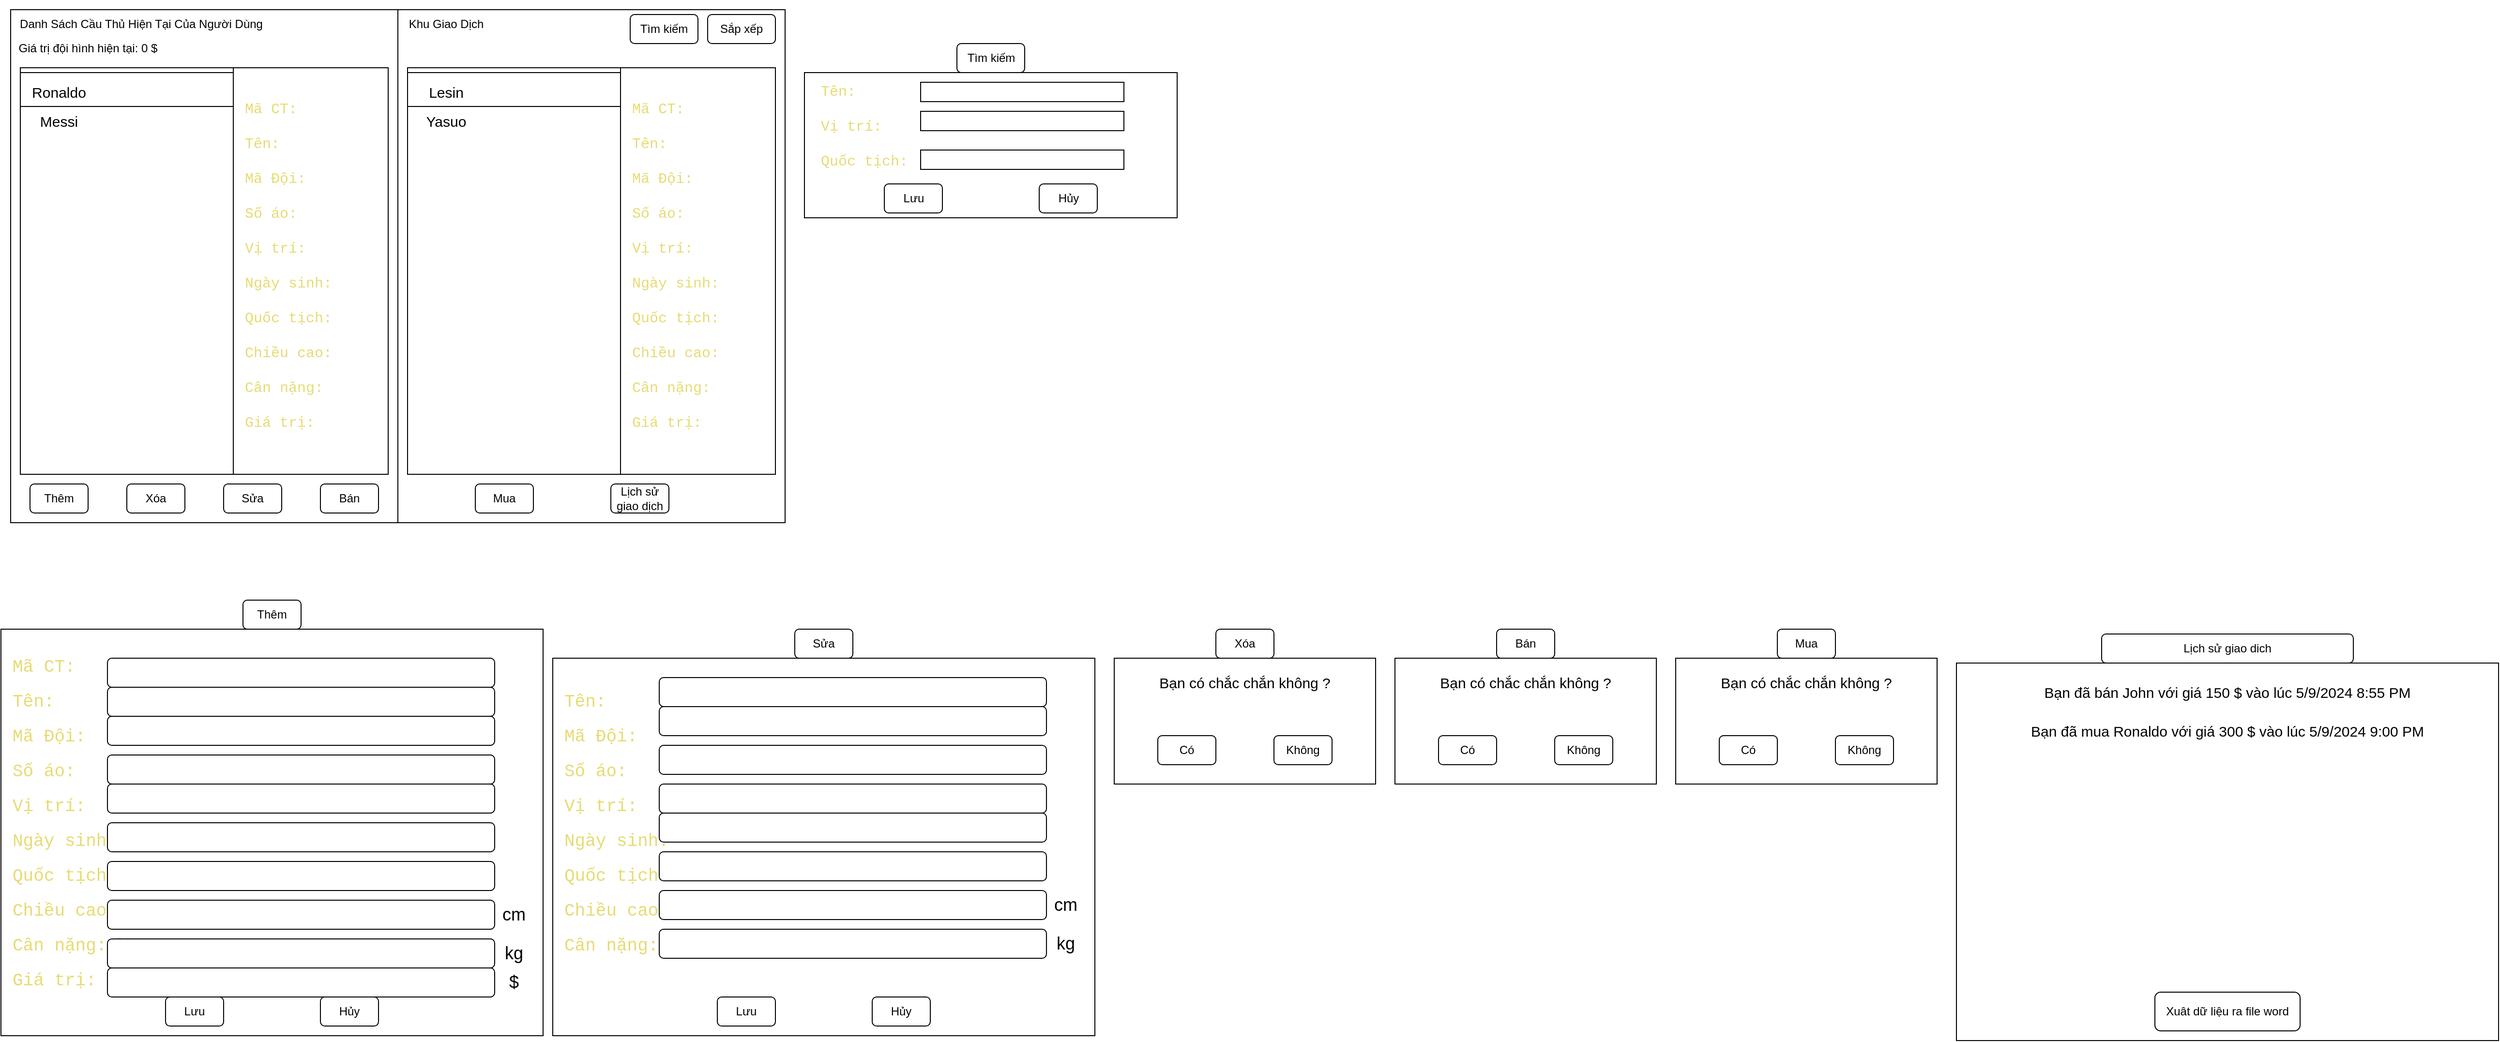 <mxfile>
    <diagram id="NJaq-msRWG12gq8oBcN4" name="Page-1">
        <mxGraphModel dx="762" dy="375" grid="1" gridSize="10" guides="1" tooltips="1" connect="1" arrows="1" fold="1" page="1" pageScale="1" pageWidth="850" pageHeight="1100" math="0" shadow="0">
            <root>
                <mxCell id="0"/>
                <mxCell id="1" parent="0"/>
                <mxCell id="2" value="" style="rounded=0;whiteSpace=wrap;html=1;" parent="1" vertex="1">
                    <mxGeometry x="10" y="20" width="800" height="530" as="geometry"/>
                </mxCell>
                <mxCell id="4" value="" style="rounded=0;whiteSpace=wrap;html=1;" parent="1" vertex="1">
                    <mxGeometry x="10" y="20" width="400" height="530" as="geometry"/>
                </mxCell>
                <mxCell id="5" value="Thêm" style="rounded=1;whiteSpace=wrap;html=1;" parent="1" vertex="1">
                    <mxGeometry x="30" y="510" width="60" height="30" as="geometry"/>
                </mxCell>
                <mxCell id="6" value="Xóa" style="rounded=1;whiteSpace=wrap;html=1;" parent="1" vertex="1">
                    <mxGeometry x="130" y="510" width="60" height="30" as="geometry"/>
                </mxCell>
                <mxCell id="7" value="Sửa" style="rounded=1;whiteSpace=wrap;html=1;" parent="1" vertex="1">
                    <mxGeometry x="230" y="510" width="60" height="30" as="geometry"/>
                </mxCell>
                <mxCell id="8" value="" style="rounded=0;whiteSpace=wrap;html=1;" parent="1" vertex="1">
                    <mxGeometry x="20" y="80" width="380" height="420" as="geometry"/>
                </mxCell>
                <mxCell id="9" value="Danh Sách Cầu Thủ Hiện Tại Của Người Dùng" style="text;html=1;strokeColor=none;fillColor=none;align=center;verticalAlign=middle;whiteSpace=wrap;rounded=0;" parent="1" vertex="1">
                    <mxGeometry x="10" y="25" width="270" height="20" as="geometry"/>
                </mxCell>
                <mxCell id="11" value="Tìm kiếm" style="rounded=1;whiteSpace=wrap;html=1;" parent="1" vertex="1">
                    <mxGeometry x="650" y="25" width="70" height="30" as="geometry"/>
                </mxCell>
                <mxCell id="12" value="Khu Giao Dịch" style="text;html=1;strokeColor=none;fillColor=none;align=center;verticalAlign=middle;whiteSpace=wrap;rounded=0;" parent="1" vertex="1">
                    <mxGeometry x="410" y="10" width="100" height="50" as="geometry"/>
                </mxCell>
                <mxCell id="16" value="Mua" style="rounded=1;whiteSpace=wrap;html=1;" parent="1" vertex="1">
                    <mxGeometry x="490" y="510" width="60" height="30" as="geometry"/>
                </mxCell>
                <mxCell id="17" value="Bán" style="rounded=1;whiteSpace=wrap;html=1;" parent="1" vertex="1">
                    <mxGeometry x="330" y="510" width="60" height="30" as="geometry"/>
                </mxCell>
                <mxCell id="25" value="Giá trị đội hình hiện tại: 0 $" style="text;html=1;strokeColor=none;fillColor=none;align=center;verticalAlign=middle;whiteSpace=wrap;rounded=0;" parent="1" vertex="1">
                    <mxGeometry x="10" y="45" width="160" height="30" as="geometry"/>
                </mxCell>
                <mxCell id="26" value="Lịch sử giao dịch" style="rounded=1;whiteSpace=wrap;html=1;" parent="1" vertex="1">
                    <mxGeometry x="630" y="510" width="60" height="30" as="geometry"/>
                </mxCell>
                <mxCell id="28" value="Thêm" style="rounded=1;whiteSpace=wrap;html=1;" parent="1" vertex="1">
                    <mxGeometry x="250" y="630" width="60" height="30" as="geometry"/>
                </mxCell>
                <mxCell id="29" value="&lt;span style=&quot;color: rgba(0, 0, 0, 0); font-family: monospace; font-size: 0px; text-align: start;&quot;&gt;%3CmxGraphModel%3E%3Croot%3E%3CmxCell%20id%3D%220%22%2F%3E%3CmxCell%20id%3D%221%22%20parent%3D%220%22%2F%3E%3CmxCell%20id%3D%222%22%20value%3D%22%22%20style%3D%22rounded%3D1%3BwhiteSpace%3Dwrap%3Bhtml%3D1%3BlabelBackgroundColor%3Dnone%3BfontSize%3D18%3B%22%20vertex%3D%221%22%20parent%3D%221%22%3E%3CmxGeometry%20x%3D%2280%22%20y%3D%22680%22%20width%3D%22460%22%20height%3D%2230%22%20as%3D%22geometry%22%2F%3E%3C%2FmxCell%3E%3C%2Froot%3E%3C%2FmxGraphModel%3E&lt;/span&gt;" style="rounded=0;whiteSpace=wrap;html=1;" parent="1" vertex="1">
                    <mxGeometry y="660" width="560" height="420" as="geometry"/>
                </mxCell>
                <mxCell id="30" value="&lt;br style=&quot;font-size: 18px;&quot;&gt;&lt;div style=&quot;color: rgb(255, 255, 255); font-family: &amp;quot;JetBrains Mono Italic&amp;quot;, Consolas, &amp;quot;Courier New&amp;quot;, monospace; font-weight: normal; font-size: 18px; line-height: 18px;&quot;&gt;&lt;div style=&quot;font-size: 18px;&quot;&gt;&lt;span style=&quot;color: rgb(230, 219, 116); font-size: 18px;&quot;&gt;Mã CT:&lt;/span&gt;&lt;/div&gt;&lt;div style=&quot;font-size: 18px;&quot;&gt;&lt;span style=&quot;color: rgb(230, 219, 116); font-size: 18px;&quot;&gt;&lt;br&gt;&lt;/span&gt;&lt;/div&gt;&lt;div style=&quot;font-size: 18px;&quot;&gt;&lt;span style=&quot;color: rgb(230, 219, 116); font-size: 18px;&quot;&gt;Tên:&lt;/span&gt;&lt;/div&gt;&lt;div style=&quot;font-size: 18px;&quot;&gt;&lt;span style=&quot;color: rgb(230, 219, 116); font-size: 18px;&quot;&gt;&lt;br&gt;&lt;/span&gt;&lt;/div&gt;&lt;div style=&quot;font-size: 18px;&quot;&gt;&lt;span style=&quot;color: rgb(230, 219, 116); font-size: 18px;&quot;&gt;Mã Đội:&lt;/span&gt;&lt;/div&gt;&lt;div style=&quot;font-size: 18px;&quot;&gt;&lt;span style=&quot;color: rgb(230, 219, 116); font-size: 18px;&quot;&gt;&lt;br&gt;&lt;/span&gt;&lt;/div&gt;&lt;div style=&quot;font-size: 18px;&quot;&gt;&lt;span style=&quot;color: rgb(230, 219, 116); font-size: 18px;&quot;&gt;Số áo:&lt;/span&gt;&lt;/div&gt;&lt;div style=&quot;font-size: 18px;&quot;&gt;&lt;span style=&quot;color: rgb(230, 219, 116); font-size: 18px;&quot;&gt;&lt;br&gt;&lt;/span&gt;&lt;/div&gt;&lt;div style=&quot;font-size: 18px;&quot;&gt;&lt;span style=&quot;color: rgb(230, 219, 116); font-size: 18px;&quot;&gt;Vị trí:&lt;/span&gt;&lt;/div&gt;&lt;div style=&quot;font-size: 18px;&quot;&gt;&lt;span style=&quot;color: rgb(230, 219, 116); font-size: 18px;&quot;&gt;&lt;br&gt;&lt;/span&gt;&lt;/div&gt;&lt;div style=&quot;font-size: 18px;&quot;&gt;&lt;span style=&quot;color: rgb(230, 219, 116); font-size: 18px;&quot;&gt;Ngày sinh:&lt;/span&gt;&lt;/div&gt;&lt;div style=&quot;font-size: 18px;&quot;&gt;&lt;span style=&quot;color: rgb(230, 219, 116); font-size: 18px;&quot;&gt;&lt;br&gt;&lt;/span&gt;&lt;/div&gt;&lt;div style=&quot;font-size: 18px;&quot;&gt;&lt;span style=&quot;color: rgb(230, 219, 116); font-size: 18px;&quot;&gt;Quốc tịch:&lt;/span&gt;&lt;/div&gt;&lt;div style=&quot;font-size: 18px;&quot;&gt;&lt;span style=&quot;color: rgb(230, 219, 116); font-size: 18px;&quot;&gt;&lt;br&gt;&lt;/span&gt;&lt;/div&gt;&lt;div style=&quot;font-size: 18px;&quot;&gt;&lt;span style=&quot;color: rgb(230, 219, 116); font-size: 18px;&quot;&gt;Chiều cao:&amp;nbsp;&lt;/span&gt;&lt;span style=&quot;color: rgb(230, 219, 116); font-size: 18px;&quot;&gt;cm&lt;/span&gt;&lt;/div&gt;&lt;div style=&quot;font-size: 18px;&quot;&gt;&lt;span style=&quot;color: rgb(230, 219, 116); font-size: 18px;&quot;&gt;&lt;br&gt;&lt;/span&gt;&lt;/div&gt;&lt;div style=&quot;font-size: 18px;&quot;&gt;&lt;span style=&quot;color: rgb(230, 219, 116); font-size: 18px;&quot;&gt;Cân nặng:&lt;/span&gt;&lt;span style=&quot;color: rgb(230, 219, 116); font-size: 18px;&quot;&gt;&amp;nbsp;kg&lt;/span&gt;&lt;/div&gt;&lt;div style=&quot;font-size: 18px;&quot;&gt;&lt;span style=&quot;color: rgb(230, 219, 116); font-size: 18px;&quot;&gt;&lt;br&gt;&lt;/span&gt;&lt;/div&gt;&lt;div style=&quot;font-size: 18px;&quot;&gt;&lt;span style=&quot;color: rgb(230, 219, 116); font-size: 18px;&quot;&gt;Giá trị:&lt;/span&gt;&lt;/div&gt;&lt;/div&gt;" style="text;html=1;strokeColor=none;fillColor=none;align=left;verticalAlign=middle;whiteSpace=wrap;rounded=0;labelBackgroundColor=none;fontSize=18;" parent="1" vertex="1">
                    <mxGeometry x="10" y="670" width="380" height="360" as="geometry"/>
                </mxCell>
                <mxCell id="40" value="" style="rounded=1;whiteSpace=wrap;html=1;labelBackgroundColor=none;fontSize=18;" parent="1" vertex="1">
                    <mxGeometry x="110" y="690" width="400" height="30" as="geometry"/>
                </mxCell>
                <mxCell id="41" value="" style="rounded=1;whiteSpace=wrap;html=1;labelBackgroundColor=none;fontSize=18;" parent="1" vertex="1">
                    <mxGeometry x="110" y="720" width="400" height="30" as="geometry"/>
                </mxCell>
                <mxCell id="42" value="" style="rounded=1;whiteSpace=wrap;html=1;labelBackgroundColor=none;fontSize=18;" parent="1" vertex="1">
                    <mxGeometry x="110" y="750" width="400" height="30" as="geometry"/>
                </mxCell>
                <mxCell id="43" value="" style="rounded=1;whiteSpace=wrap;html=1;labelBackgroundColor=none;fontSize=18;" parent="1" vertex="1">
                    <mxGeometry x="110" y="790" width="400" height="30" as="geometry"/>
                </mxCell>
                <mxCell id="44" value="" style="rounded=1;whiteSpace=wrap;html=1;labelBackgroundColor=none;fontSize=18;" parent="1" vertex="1">
                    <mxGeometry x="110" y="820" width="400" height="30" as="geometry"/>
                </mxCell>
                <mxCell id="45" value="" style="rounded=1;whiteSpace=wrap;html=1;labelBackgroundColor=none;fontSize=18;" parent="1" vertex="1">
                    <mxGeometry x="110" y="860" width="400" height="30" as="geometry"/>
                </mxCell>
                <mxCell id="46" value="" style="rounded=1;whiteSpace=wrap;html=1;labelBackgroundColor=none;fontSize=18;" parent="1" vertex="1">
                    <mxGeometry x="110" y="900" width="400" height="30" as="geometry"/>
                </mxCell>
                <mxCell id="47" value="" style="rounded=1;whiteSpace=wrap;html=1;labelBackgroundColor=none;fontSize=18;" parent="1" vertex="1">
                    <mxGeometry x="110" y="940" width="400" height="30" as="geometry"/>
                </mxCell>
                <mxCell id="48" value="" style="rounded=1;whiteSpace=wrap;html=1;labelBackgroundColor=none;fontSize=18;" parent="1" vertex="1">
                    <mxGeometry x="110" y="980" width="400" height="30" as="geometry"/>
                </mxCell>
                <mxCell id="49" value="" style="rounded=1;whiteSpace=wrap;html=1;labelBackgroundColor=none;fontSize=18;" parent="1" vertex="1">
                    <mxGeometry x="110" y="1010" width="400" height="30" as="geometry"/>
                </mxCell>
                <mxCell id="50" value="cm" style="text;html=1;strokeColor=none;fillColor=none;align=center;verticalAlign=middle;whiteSpace=wrap;rounded=0;labelBackgroundColor=none;fontSize=18;" parent="1" vertex="1">
                    <mxGeometry x="500" y="940" width="60" height="30" as="geometry"/>
                </mxCell>
                <mxCell id="51" value="kg" style="text;html=1;strokeColor=none;fillColor=none;align=center;verticalAlign=middle;whiteSpace=wrap;rounded=0;labelBackgroundColor=none;fontSize=18;" parent="1" vertex="1">
                    <mxGeometry x="500" y="980" width="60" height="30" as="geometry"/>
                </mxCell>
                <mxCell id="52" value="$" style="text;html=1;strokeColor=none;fillColor=none;align=center;verticalAlign=middle;whiteSpace=wrap;rounded=0;labelBackgroundColor=none;fontSize=18;" parent="1" vertex="1">
                    <mxGeometry x="500" y="1010" width="60" height="30" as="geometry"/>
                </mxCell>
                <mxCell id="56" value="" style="rounded=0;whiteSpace=wrap;html=1;labelBackgroundColor=none;fontSize=15;" parent="1" vertex="1">
                    <mxGeometry x="240" y="80" width="160" height="420" as="geometry"/>
                </mxCell>
                <mxCell id="57" value="&lt;div style=&quot;color: rgb(255, 255, 255); font-family: &amp;quot;JetBrains Mono Italic&amp;quot;, Consolas, &amp;quot;Courier New&amp;quot;, monospace; line-height: 18px;&quot;&gt;&lt;div&gt;&lt;span style=&quot;color: #e6db74;&quot;&gt;Mã CT:&lt;/span&gt;&lt;/div&gt;&lt;div&gt;&lt;span style=&quot;color: #743ad5;&quot;&gt;&lt;br&gt;&lt;/span&gt;&lt;/div&gt;&lt;div&gt;&lt;span style=&quot;color: #e6db74;&quot;&gt;Tên:&lt;/span&gt;&lt;/div&gt;&lt;div&gt;&lt;span style=&quot;color: #743ad5;&quot;&gt;&lt;br&gt;&lt;/span&gt;&lt;/div&gt;&lt;div&gt;&lt;span style=&quot;color: #e6db74;&quot;&gt;Mã Đội:&lt;/span&gt;&lt;/div&gt;&lt;div&gt;&lt;span style=&quot;color: #743ad5;&quot;&gt;&lt;br&gt;&lt;/span&gt;&lt;/div&gt;&lt;div&gt;&lt;span style=&quot;color: #e6db74;&quot;&gt;Số áo:&lt;/span&gt;&lt;/div&gt;&lt;div&gt;&lt;span style=&quot;color: #743ad5;&quot;&gt;&lt;br&gt;&lt;/span&gt;&lt;/div&gt;&lt;div&gt;&lt;span style=&quot;color: #e6db74;&quot;&gt;Vị trí:&lt;/span&gt;&lt;/div&gt;&lt;div&gt;&lt;span style=&quot;color: #743ad5;&quot;&gt;&lt;br&gt;&lt;/span&gt;&lt;/div&gt;&lt;div&gt;&lt;span style=&quot;color: #e6db74;&quot;&gt;Ngày sinh:&lt;/span&gt;&lt;/div&gt;&lt;div&gt;&lt;br&gt;&lt;/div&gt;&lt;div&gt;&lt;span style=&quot;color: #e6db74;&quot;&gt;Quốc tịch:&lt;/span&gt;&lt;/div&gt;&lt;div&gt;&lt;span style=&quot;color: #743ad5;&quot;&gt;&lt;br&gt;&lt;/span&gt;&lt;/div&gt;&lt;div&gt;&lt;span style=&quot;color: #e6db74;&quot;&gt;Chiều cao:&lt;/span&gt;&lt;/div&gt;&lt;div&gt;&lt;span style=&quot;color: #e6db74;&quot;&gt;&lt;br&gt;&lt;/span&gt;&lt;/div&gt;&lt;div&gt;&lt;span style=&quot;color: #e6db74;&quot;&gt;Cân nặng:&lt;/span&gt;&lt;/div&gt;&lt;div&gt;&lt;span style=&quot;color: #e6db74;&quot;&gt;&lt;br&gt;&lt;/span&gt;&lt;/div&gt;&lt;div&gt;&lt;span style=&quot;color: #e6db74;&quot;&gt;Giá trị:&lt;/span&gt;&lt;/div&gt;&lt;/div&gt;" style="text;html=1;strokeColor=none;fillColor=none;align=left;verticalAlign=middle;whiteSpace=wrap;rounded=0;labelBackgroundColor=none;fontSize=15;" parent="1" vertex="1">
                    <mxGeometry x="250" y="235" width="220" height="100" as="geometry"/>
                </mxCell>
                <mxCell id="60" value="Messi" style="text;html=1;strokeColor=none;fillColor=none;align=center;verticalAlign=middle;whiteSpace=wrap;rounded=0;labelBackgroundColor=none;fontSize=15;" parent="1" vertex="1">
                    <mxGeometry x="30" y="120" width="60" height="30" as="geometry"/>
                </mxCell>
                <mxCell id="61" value="Sửa" style="rounded=1;whiteSpace=wrap;html=1;" parent="1" vertex="1">
                    <mxGeometry x="820" y="660" width="60" height="30" as="geometry"/>
                </mxCell>
                <mxCell id="98" value="&lt;span style=&quot;color: rgba(0, 0, 0, 0); font-family: monospace; font-size: 0px; text-align: start;&quot;&gt;%3CmxGraphModel%3E%3Croot%3E%3CmxCell%20id%3D%220%22%2F%3E%3CmxCell%20id%3D%221%22%20parent%3D%220%22%2F%3E%3CmxCell%20id%3D%222%22%20value%3D%22%22%20style%3D%22rounded%3D1%3BwhiteSpace%3Dwrap%3Bhtml%3D1%3BlabelBackgroundColor%3Dnone%3BfontSize%3D18%3B%22%20vertex%3D%221%22%20parent%3D%221%22%3E%3CmxGeometry%20x%3D%2280%22%20y%3D%22680%22%20width%3D%22460%22%20height%3D%2230%22%20as%3D%22geometry%22%2F%3E%3C%2FmxCell%3E%3C%2Froot%3E%3C%2FmxGraphModel%3E&lt;/span&gt;" style="rounded=0;whiteSpace=wrap;html=1;" parent="1" vertex="1">
                    <mxGeometry x="570" y="690" width="560" height="390" as="geometry"/>
                </mxCell>
                <mxCell id="99" value="&lt;br style=&quot;font-size: 18px;&quot;&gt;&lt;div style=&quot;color: rgb(255, 255, 255); font-family: &amp;quot;JetBrains Mono Italic&amp;quot;, Consolas, &amp;quot;Courier New&amp;quot;, monospace; font-weight: normal; font-size: 18px; line-height: 18px;&quot;&gt;&lt;div style=&quot;font-size: 18px;&quot;&gt;&lt;br&gt;&lt;/div&gt;&lt;div style=&quot;font-size: 18px;&quot;&gt;&lt;span style=&quot;color: rgb(230, 219, 116); font-size: 18px;&quot;&gt;Tên:&lt;/span&gt;&lt;/div&gt;&lt;div style=&quot;font-size: 18px;&quot;&gt;&lt;span style=&quot;color: rgb(230, 219, 116); font-size: 18px;&quot;&gt;&lt;br&gt;&lt;/span&gt;&lt;/div&gt;&lt;div style=&quot;font-size: 18px;&quot;&gt;&lt;span style=&quot;color: rgb(230, 219, 116); font-size: 18px;&quot;&gt;Mã Đội:&lt;/span&gt;&lt;/div&gt;&lt;div style=&quot;font-size: 18px;&quot;&gt;&lt;span style=&quot;color: rgb(230, 219, 116); font-size: 18px;&quot;&gt;&lt;br&gt;&lt;/span&gt;&lt;/div&gt;&lt;div style=&quot;font-size: 18px;&quot;&gt;&lt;span style=&quot;color: rgb(230, 219, 116); font-size: 18px;&quot;&gt;Số áo:&lt;/span&gt;&lt;/div&gt;&lt;div style=&quot;font-size: 18px;&quot;&gt;&lt;span style=&quot;color: rgb(230, 219, 116); font-size: 18px;&quot;&gt;&lt;br&gt;&lt;/span&gt;&lt;/div&gt;&lt;div style=&quot;font-size: 18px;&quot;&gt;&lt;span style=&quot;color: rgb(230, 219, 116); font-size: 18px;&quot;&gt;Vị trí:&lt;/span&gt;&lt;/div&gt;&lt;div style=&quot;font-size: 18px;&quot;&gt;&lt;span style=&quot;color: rgb(230, 219, 116); font-size: 18px;&quot;&gt;&lt;br&gt;&lt;/span&gt;&lt;/div&gt;&lt;div style=&quot;font-size: 18px;&quot;&gt;&lt;span style=&quot;color: rgb(230, 219, 116); font-size: 18px;&quot;&gt;Ngày sinh:&lt;/span&gt;&lt;/div&gt;&lt;div style=&quot;font-size: 18px;&quot;&gt;&lt;span style=&quot;color: rgb(230, 219, 116); font-size: 18px;&quot;&gt;&lt;br&gt;&lt;/span&gt;&lt;/div&gt;&lt;div style=&quot;font-size: 18px;&quot;&gt;&lt;span style=&quot;color: rgb(230, 219, 116); font-size: 18px;&quot;&gt;Quốc tịch:&lt;/span&gt;&lt;/div&gt;&lt;div style=&quot;font-size: 18px;&quot;&gt;&lt;span style=&quot;color: rgb(230, 219, 116); font-size: 18px;&quot;&gt;&lt;br&gt;&lt;/span&gt;&lt;/div&gt;&lt;div style=&quot;font-size: 18px;&quot;&gt;&lt;span style=&quot;color: rgb(230, 219, 116); font-size: 18px;&quot;&gt;Chiều cao:&amp;nbsp;&lt;/span&gt;&lt;span style=&quot;color: rgb(230, 219, 116); font-size: 18px;&quot;&gt;cm&lt;/span&gt;&lt;/div&gt;&lt;div style=&quot;font-size: 18px;&quot;&gt;&lt;span style=&quot;color: rgb(230, 219, 116); font-size: 18px;&quot;&gt;&lt;br&gt;&lt;/span&gt;&lt;/div&gt;&lt;div style=&quot;font-size: 18px;&quot;&gt;&lt;span style=&quot;color: rgb(230, 219, 116); font-size: 18px;&quot;&gt;Cân nặng:&lt;/span&gt;&lt;span style=&quot;color: rgb(230, 219, 116); font-size: 18px;&quot;&gt;&amp;nbsp;kg&lt;/span&gt;&lt;/div&gt;&lt;div style=&quot;font-size: 18px;&quot;&gt;&lt;br&gt;&lt;/div&gt;&lt;/div&gt;" style="text;html=1;strokeColor=none;fillColor=none;align=left;verticalAlign=middle;whiteSpace=wrap;rounded=0;labelBackgroundColor=none;fontSize=18;" parent="1" vertex="1">
                    <mxGeometry x="580" y="670" width="380" height="360" as="geometry"/>
                </mxCell>
                <mxCell id="101" value="" style="rounded=1;whiteSpace=wrap;html=1;labelBackgroundColor=none;fontSize=18;" parent="1" vertex="1">
                    <mxGeometry x="680" y="710" width="400" height="30" as="geometry"/>
                </mxCell>
                <mxCell id="102" value="" style="rounded=1;whiteSpace=wrap;html=1;labelBackgroundColor=none;fontSize=18;" parent="1" vertex="1">
                    <mxGeometry x="680" y="740" width="400" height="30" as="geometry"/>
                </mxCell>
                <mxCell id="103" value="" style="rounded=1;whiteSpace=wrap;html=1;labelBackgroundColor=none;fontSize=18;" parent="1" vertex="1">
                    <mxGeometry x="680" y="780" width="400" height="30" as="geometry"/>
                </mxCell>
                <mxCell id="104" value="" style="rounded=1;whiteSpace=wrap;html=1;labelBackgroundColor=none;fontSize=18;" parent="1" vertex="1">
                    <mxGeometry x="680" y="820" width="400" height="30" as="geometry"/>
                </mxCell>
                <mxCell id="105" value="" style="rounded=1;whiteSpace=wrap;html=1;labelBackgroundColor=none;fontSize=18;" parent="1" vertex="1">
                    <mxGeometry x="680" y="850" width="400" height="30" as="geometry"/>
                </mxCell>
                <mxCell id="106" value="" style="rounded=1;whiteSpace=wrap;html=1;labelBackgroundColor=none;fontSize=18;" parent="1" vertex="1">
                    <mxGeometry x="680" y="890" width="400" height="30" as="geometry"/>
                </mxCell>
                <mxCell id="107" value="" style="rounded=1;whiteSpace=wrap;html=1;labelBackgroundColor=none;fontSize=18;" parent="1" vertex="1">
                    <mxGeometry x="680" y="930" width="400" height="30" as="geometry"/>
                </mxCell>
                <mxCell id="108" value="" style="rounded=1;whiteSpace=wrap;html=1;labelBackgroundColor=none;fontSize=18;" parent="1" vertex="1">
                    <mxGeometry x="680" y="970" width="400" height="30" as="geometry"/>
                </mxCell>
                <mxCell id="110" value="cm" style="text;html=1;strokeColor=none;fillColor=none;align=center;verticalAlign=middle;whiteSpace=wrap;rounded=0;labelBackgroundColor=none;fontSize=18;" parent="1" vertex="1">
                    <mxGeometry x="1070" y="930" width="60" height="30" as="geometry"/>
                </mxCell>
                <mxCell id="111" value="kg" style="text;html=1;strokeColor=none;fillColor=none;align=center;verticalAlign=middle;whiteSpace=wrap;rounded=0;labelBackgroundColor=none;fontSize=18;" parent="1" vertex="1">
                    <mxGeometry x="1070" y="970" width="60" height="30" as="geometry"/>
                </mxCell>
                <mxCell id="113" value="Lưu" style="rounded=1;whiteSpace=wrap;html=1;" parent="1" vertex="1">
                    <mxGeometry x="740" y="1040" width="60" height="30" as="geometry"/>
                </mxCell>
                <mxCell id="114" value="Hủy" style="rounded=1;whiteSpace=wrap;html=1;" parent="1" vertex="1">
                    <mxGeometry x="900" y="1040" width="60" height="30" as="geometry"/>
                </mxCell>
                <mxCell id="117" value="Lưu" style="rounded=1;whiteSpace=wrap;html=1;" parent="1" vertex="1">
                    <mxGeometry x="170" y="1040" width="60" height="30" as="geometry"/>
                </mxCell>
                <mxCell id="118" value="Hủy" style="rounded=1;whiteSpace=wrap;html=1;" parent="1" vertex="1">
                    <mxGeometry x="330" y="1040" width="60" height="30" as="geometry"/>
                </mxCell>
                <mxCell id="119" value="Xóa" style="rounded=1;whiteSpace=wrap;html=1;" parent="1" vertex="1">
                    <mxGeometry x="1255" y="660" width="60" height="30" as="geometry"/>
                </mxCell>
                <mxCell id="120" value="&lt;span style=&quot;color: rgba(0, 0, 0, 0); font-family: monospace; font-size: 0px; text-align: start;&quot;&gt;%3CmxGraphModel%3E%3Croot%3E%3CmxCell%20id%3D%220%22%2F%3E%3CmxCell%20id%3D%221%22%20parent%3D%220%22%2F%3E%3CmxCell%20id%3D%222%22%20value%3D%22%22%20style%3D%22rounded%3D1%3BwhiteSpace%3Dwrap%3Bhtml%3D1%3BlabelBackgroundColor%3Dnone%3BfontSize%3D18%3B%22%20vertex%3D%221%22%20parent%3D%221%22%3E%3CmxGeometry%20x%3D%2280%22%20y%3D%22680%22%20width%3D%22460%22%20height%3D%2230%22%20as%3D%22geometry%22%2F%3E%3C%2FmxCell%3E%3C%2Froot%3E%3C%2FmxGraphModel%3E&lt;/span&gt;" style="rounded=0;whiteSpace=wrap;html=1;" parent="1" vertex="1">
                    <mxGeometry x="1150" y="690" width="270" height="130" as="geometry"/>
                </mxCell>
                <mxCell id="121" value="Bạn có chắc chắn không ?" style="text;html=1;strokeColor=none;fillColor=none;align=center;verticalAlign=middle;whiteSpace=wrap;rounded=0;labelBackgroundColor=none;fontSize=15;" parent="1" vertex="1">
                    <mxGeometry x="1175" y="700" width="220" height="30" as="geometry"/>
                </mxCell>
                <mxCell id="122" value="Có" style="rounded=1;whiteSpace=wrap;html=1;" parent="1" vertex="1">
                    <mxGeometry x="1195" y="770" width="60" height="30" as="geometry"/>
                </mxCell>
                <mxCell id="123" value="Không" style="rounded=1;whiteSpace=wrap;html=1;" parent="1" vertex="1">
                    <mxGeometry x="1315" y="770" width="60" height="30" as="geometry"/>
                </mxCell>
                <mxCell id="127" value="" style="rounded=0;whiteSpace=wrap;html=1;labelBackgroundColor=none;fontSize=15;" parent="1" vertex="1">
                    <mxGeometry x="20" y="85" width="220" height="35" as="geometry"/>
                </mxCell>
                <mxCell id="55" value="Ronaldo" style="text;html=1;strokeColor=none;fillColor=none;align=center;verticalAlign=middle;whiteSpace=wrap;rounded=0;labelBackgroundColor=none;fontSize=15;" parent="1" vertex="1">
                    <mxGeometry x="30" y="90" width="60" height="30" as="geometry"/>
                </mxCell>
                <mxCell id="129" value="Bán" style="rounded=1;whiteSpace=wrap;html=1;" parent="1" vertex="1">
                    <mxGeometry x="1545" y="660" width="60" height="30" as="geometry"/>
                </mxCell>
                <mxCell id="130" value="&lt;span style=&quot;color: rgba(0, 0, 0, 0); font-family: monospace; font-size: 0px; text-align: start;&quot;&gt;%3CmxGraphModel%3E%3Croot%3E%3CmxCell%20id%3D%220%22%2F%3E%3CmxCell%20id%3D%221%22%20parent%3D%220%22%2F%3E%3CmxCell%20id%3D%222%22%20value%3D%22%22%20style%3D%22rounded%3D1%3BwhiteSpace%3Dwrap%3Bhtml%3D1%3BlabelBackgroundColor%3Dnone%3BfontSize%3D18%3B%22%20vertex%3D%221%22%20parent%3D%221%22%3E%3CmxGeometry%20x%3D%2280%22%20y%3D%22680%22%20width%3D%22460%22%20height%3D%2230%22%20as%3D%22geometry%22%2F%3E%3C%2FmxCell%3E%3C%2Froot%3E%3C%2FmxGraphModel%3E&lt;/span&gt;" style="rounded=0;whiteSpace=wrap;html=1;" parent="1" vertex="1">
                    <mxGeometry x="1440" y="690" width="270" height="130" as="geometry"/>
                </mxCell>
                <mxCell id="131" value="Bạn có chắc chắn không ?" style="text;html=1;strokeColor=none;fillColor=none;align=center;verticalAlign=middle;whiteSpace=wrap;rounded=0;labelBackgroundColor=none;fontSize=15;" parent="1" vertex="1">
                    <mxGeometry x="1465" y="700" width="220" height="30" as="geometry"/>
                </mxCell>
                <mxCell id="132" value="Có" style="rounded=1;whiteSpace=wrap;html=1;" parent="1" vertex="1">
                    <mxGeometry x="1485" y="770" width="60" height="30" as="geometry"/>
                </mxCell>
                <mxCell id="133" value="Không" style="rounded=1;whiteSpace=wrap;html=1;" parent="1" vertex="1">
                    <mxGeometry x="1605" y="770" width="60" height="30" as="geometry"/>
                </mxCell>
                <mxCell id="134" value="Mua" style="rounded=1;whiteSpace=wrap;html=1;" parent="1" vertex="1">
                    <mxGeometry x="1835" y="660" width="60" height="30" as="geometry"/>
                </mxCell>
                <mxCell id="135" value="&lt;span style=&quot;color: rgba(0, 0, 0, 0); font-family: monospace; font-size: 0px; text-align: start;&quot;&gt;%3CmxGraphModel%3E%3Croot%3E%3CmxCell%20id%3D%220%22%2F%3E%3CmxCell%20id%3D%221%22%20parent%3D%220%22%2F%3E%3CmxCell%20id%3D%222%22%20value%3D%22%22%20style%3D%22rounded%3D1%3BwhiteSpace%3Dwrap%3Bhtml%3D1%3BlabelBackgroundColor%3Dnone%3BfontSize%3D18%3B%22%20vertex%3D%221%22%20parent%3D%221%22%3E%3CmxGeometry%20x%3D%2280%22%20y%3D%22680%22%20width%3D%22460%22%20height%3D%2230%22%20as%3D%22geometry%22%2F%3E%3C%2FmxCell%3E%3C%2Froot%3E%3C%2FmxGraphModel%3E&lt;/span&gt;" style="rounded=0;whiteSpace=wrap;html=1;" parent="1" vertex="1">
                    <mxGeometry x="1730" y="690" width="270" height="130" as="geometry"/>
                </mxCell>
                <mxCell id="136" value="Bạn có chắc chắn không ?" style="text;html=1;strokeColor=none;fillColor=none;align=center;verticalAlign=middle;whiteSpace=wrap;rounded=0;labelBackgroundColor=none;fontSize=15;" parent="1" vertex="1">
                    <mxGeometry x="1755" y="700" width="220" height="30" as="geometry"/>
                </mxCell>
                <mxCell id="137" value="Có" style="rounded=1;whiteSpace=wrap;html=1;" parent="1" vertex="1">
                    <mxGeometry x="1775" y="770" width="60" height="30" as="geometry"/>
                </mxCell>
                <mxCell id="138" value="Không" style="rounded=1;whiteSpace=wrap;html=1;" parent="1" vertex="1">
                    <mxGeometry x="1895" y="770" width="60" height="30" as="geometry"/>
                </mxCell>
                <mxCell id="139" value="Lịch sử giao dich" style="rounded=1;whiteSpace=wrap;html=1;" parent="1" vertex="1">
                    <mxGeometry x="2170" y="665" width="260" height="30" as="geometry"/>
                </mxCell>
                <mxCell id="140" value="&lt;span style=&quot;color: rgba(0, 0, 0, 0); font-family: monospace; font-size: 0px; text-align: start;&quot;&gt;%3CmxGraphModel%3E%3Croot%3E%3CmxCell%20id%3D%220%22%2F%3E%3CmxCell%20id%3D%221%22%20parent%3D%220%22%2F%3E%3CmxCell%20id%3D%222%22%20value%3D%22%22%20style%3D%22rounded%3D1%3BwhiteSpace%3Dwrap%3Bhtml%3D1%3BlabelBackgroundColor%3Dnone%3BfontSize%3D18%3B%22%20vertex%3D%221%22%20parent%3D%221%22%3E%3CmxGeometry%20x%3D%2280%22%20y%3D%22680%22%20width%3D%22460%22%20height%3D%2230%22%20as%3D%22geometry%22%2F%3E%3C%2FmxCell%3E%3C%2Froot%3E%3C%2FmxGraphModel%3E&lt;/span&gt;" style="rounded=0;whiteSpace=wrap;html=1;" parent="1" vertex="1">
                    <mxGeometry x="2020" y="695" width="560" height="390" as="geometry"/>
                </mxCell>
                <mxCell id="156" value="Bạn đã bán John với giá 150 $ vào lúc 5/9/2024 8:55 PM" style="text;html=1;strokeColor=none;fillColor=none;align=center;verticalAlign=middle;whiteSpace=wrap;rounded=0;labelBackgroundColor=none;fontSize=15;" parent="1" vertex="1">
                    <mxGeometry x="2095" y="710" width="410" height="30" as="geometry"/>
                </mxCell>
                <mxCell id="158" value="Bạn đã mua Ronaldo với giá 300 $ vào lúc 5/9/2024 9:00 PM" style="text;html=1;strokeColor=none;fillColor=none;align=center;verticalAlign=middle;whiteSpace=wrap;rounded=0;labelBackgroundColor=none;fontSize=15;" parent="1" vertex="1">
                    <mxGeometry x="2095" y="750" width="410" height="30" as="geometry"/>
                </mxCell>
                <mxCell id="161" value="" style="rounded=0;whiteSpace=wrap;html=1;" parent="1" vertex="1">
                    <mxGeometry x="420" y="80" width="380" height="420" as="geometry"/>
                </mxCell>
                <mxCell id="162" value="" style="rounded=0;whiteSpace=wrap;html=1;labelBackgroundColor=none;fontSize=15;" parent="1" vertex="1">
                    <mxGeometry x="640" y="80" width="160" height="420" as="geometry"/>
                </mxCell>
                <mxCell id="163" value="Yasuo" style="text;html=1;strokeColor=none;fillColor=none;align=center;verticalAlign=middle;whiteSpace=wrap;rounded=0;labelBackgroundColor=none;fontSize=15;" parent="1" vertex="1">
                    <mxGeometry x="430" y="120" width="60" height="30" as="geometry"/>
                </mxCell>
                <mxCell id="164" value="" style="rounded=0;whiteSpace=wrap;html=1;labelBackgroundColor=none;fontSize=15;" parent="1" vertex="1">
                    <mxGeometry x="420" y="85" width="220" height="35" as="geometry"/>
                </mxCell>
                <mxCell id="165" value="Lesin" style="text;html=1;strokeColor=none;fillColor=none;align=center;verticalAlign=middle;whiteSpace=wrap;rounded=0;labelBackgroundColor=none;fontSize=15;" parent="1" vertex="1">
                    <mxGeometry x="430" y="90" width="60" height="30" as="geometry"/>
                </mxCell>
                <mxCell id="166" value="&lt;div style=&quot;color: rgb(255, 255, 255); font-family: &amp;quot;JetBrains Mono Italic&amp;quot;, Consolas, &amp;quot;Courier New&amp;quot;, monospace; line-height: 18px;&quot;&gt;&lt;div&gt;&lt;span style=&quot;color: #e6db74;&quot;&gt;Mã CT:&lt;/span&gt;&lt;/div&gt;&lt;div&gt;&lt;span style=&quot;color: #743ad5;&quot;&gt;&lt;br&gt;&lt;/span&gt;&lt;/div&gt;&lt;div&gt;&lt;span style=&quot;color: #e6db74;&quot;&gt;Tên:&lt;/span&gt;&lt;/div&gt;&lt;div&gt;&lt;span style=&quot;color: #743ad5;&quot;&gt;&lt;br&gt;&lt;/span&gt;&lt;/div&gt;&lt;div&gt;&lt;span style=&quot;color: #e6db74;&quot;&gt;Mã Đội:&lt;/span&gt;&lt;/div&gt;&lt;div&gt;&lt;span style=&quot;color: #743ad5;&quot;&gt;&lt;br&gt;&lt;/span&gt;&lt;/div&gt;&lt;div&gt;&lt;span style=&quot;color: #e6db74;&quot;&gt;Số áo:&lt;/span&gt;&lt;/div&gt;&lt;div&gt;&lt;span style=&quot;color: #743ad5;&quot;&gt;&lt;br&gt;&lt;/span&gt;&lt;/div&gt;&lt;div&gt;&lt;span style=&quot;color: #e6db74;&quot;&gt;Vị trí:&lt;/span&gt;&lt;/div&gt;&lt;div&gt;&lt;span style=&quot;color: #743ad5;&quot;&gt;&lt;br&gt;&lt;/span&gt;&lt;/div&gt;&lt;div&gt;&lt;span style=&quot;color: #e6db74;&quot;&gt;Ngày sinh:&lt;/span&gt;&lt;/div&gt;&lt;div&gt;&lt;br&gt;&lt;/div&gt;&lt;div&gt;&lt;span style=&quot;color: #e6db74;&quot;&gt;Quốc tịch:&lt;/span&gt;&lt;/div&gt;&lt;div&gt;&lt;span style=&quot;color: #743ad5;&quot;&gt;&lt;br&gt;&lt;/span&gt;&lt;/div&gt;&lt;div&gt;&lt;span style=&quot;color: #e6db74;&quot;&gt;Chiều cao:&lt;/span&gt;&lt;/div&gt;&lt;div&gt;&lt;span style=&quot;color: #e6db74;&quot;&gt;&lt;br&gt;&lt;/span&gt;&lt;/div&gt;&lt;div&gt;&lt;span style=&quot;color: #e6db74;&quot;&gt;Cân nặng:&lt;/span&gt;&lt;/div&gt;&lt;div&gt;&lt;span style=&quot;color: #e6db74;&quot;&gt;&lt;br&gt;&lt;/span&gt;&lt;/div&gt;&lt;div&gt;&lt;span style=&quot;color: #e6db74;&quot;&gt;Giá trị:&lt;/span&gt;&lt;/div&gt;&lt;/div&gt;" style="text;html=1;strokeColor=none;fillColor=none;align=left;verticalAlign=middle;whiteSpace=wrap;rounded=0;labelBackgroundColor=none;fontSize=15;" parent="1" vertex="1">
                    <mxGeometry x="650" y="235" width="220" height="100" as="geometry"/>
                </mxCell>
                <mxCell id="167" value="Tìm kiếm" style="rounded=1;whiteSpace=wrap;html=1;" parent="1" vertex="1">
                    <mxGeometry x="987.5" y="55" width="70" height="30" as="geometry"/>
                </mxCell>
                <mxCell id="168" value="" style="rounded=0;whiteSpace=wrap;html=1;" parent="1" vertex="1">
                    <mxGeometry x="830" y="85" width="385" height="150" as="geometry"/>
                </mxCell>
                <mxCell id="169" value="&lt;div style=&quot;color: rgb(255, 255, 255); font-family: &amp;quot;JetBrains Mono Italic&amp;quot;, Consolas, &amp;quot;Courier New&amp;quot;, monospace; line-height: 18px;&quot;&gt;&lt;div&gt;&lt;span style=&quot;color: rgb(230, 219, 116); background-color: initial;&quot;&gt;Tên:&lt;/span&gt;&lt;/div&gt;&lt;div&gt;&lt;span style=&quot;color: #743ad5;&quot;&gt;&lt;br&gt;&lt;/span&gt;&lt;/div&gt;&lt;div&gt;&lt;span style=&quot;color: #e6db74;&quot;&gt;Vị trí:&lt;/span&gt;&lt;/div&gt;&lt;div&gt;&lt;br&gt;&lt;/div&gt;&lt;div&gt;&lt;span style=&quot;color: #e6db74;&quot;&gt;Quốc tịch:&lt;/span&gt;&lt;/div&gt;&lt;div&gt;&lt;br&gt;&lt;/div&gt;&lt;/div&gt;" style="text;html=1;strokeColor=none;fillColor=none;align=left;verticalAlign=middle;whiteSpace=wrap;rounded=0;labelBackgroundColor=none;fontSize=15;" parent="1" vertex="1">
                    <mxGeometry x="845" y="100" width="220" height="100" as="geometry"/>
                </mxCell>
                <mxCell id="171" value="" style="rounded=0;whiteSpace=wrap;html=1;" parent="1" vertex="1">
                    <mxGeometry x="950" y="165" width="210" height="20" as="geometry"/>
                </mxCell>
                <mxCell id="172" value="" style="rounded=0;whiteSpace=wrap;html=1;" parent="1" vertex="1">
                    <mxGeometry x="950" y="95" width="210" height="20" as="geometry"/>
                </mxCell>
                <mxCell id="173" value="" style="rounded=0;whiteSpace=wrap;html=1;" parent="1" vertex="1">
                    <mxGeometry x="950" y="125" width="210" height="20" as="geometry"/>
                </mxCell>
                <mxCell id="177" value="Lưu" style="rounded=1;whiteSpace=wrap;html=1;" parent="1" vertex="1">
                    <mxGeometry x="912.5" y="200" width="60" height="30" as="geometry"/>
                </mxCell>
                <mxCell id="178" value="Hủy" style="rounded=1;whiteSpace=wrap;html=1;" parent="1" vertex="1">
                    <mxGeometry x="1072.5" y="200" width="60" height="30" as="geometry"/>
                </mxCell>
                <mxCell id="180" value="Xuât dữ liệu ra file word" style="rounded=1;whiteSpace=wrap;html=1;" parent="1" vertex="1">
                    <mxGeometry x="2225" y="1035" width="150" height="40" as="geometry"/>
                </mxCell>
                <mxCell id="181" value="Sắp xếp" style="rounded=1;whiteSpace=wrap;html=1;" vertex="1" parent="1">
                    <mxGeometry x="730" y="25" width="70" height="30" as="geometry"/>
                </mxCell>
            </root>
        </mxGraphModel>
    </diagram>
</mxfile>